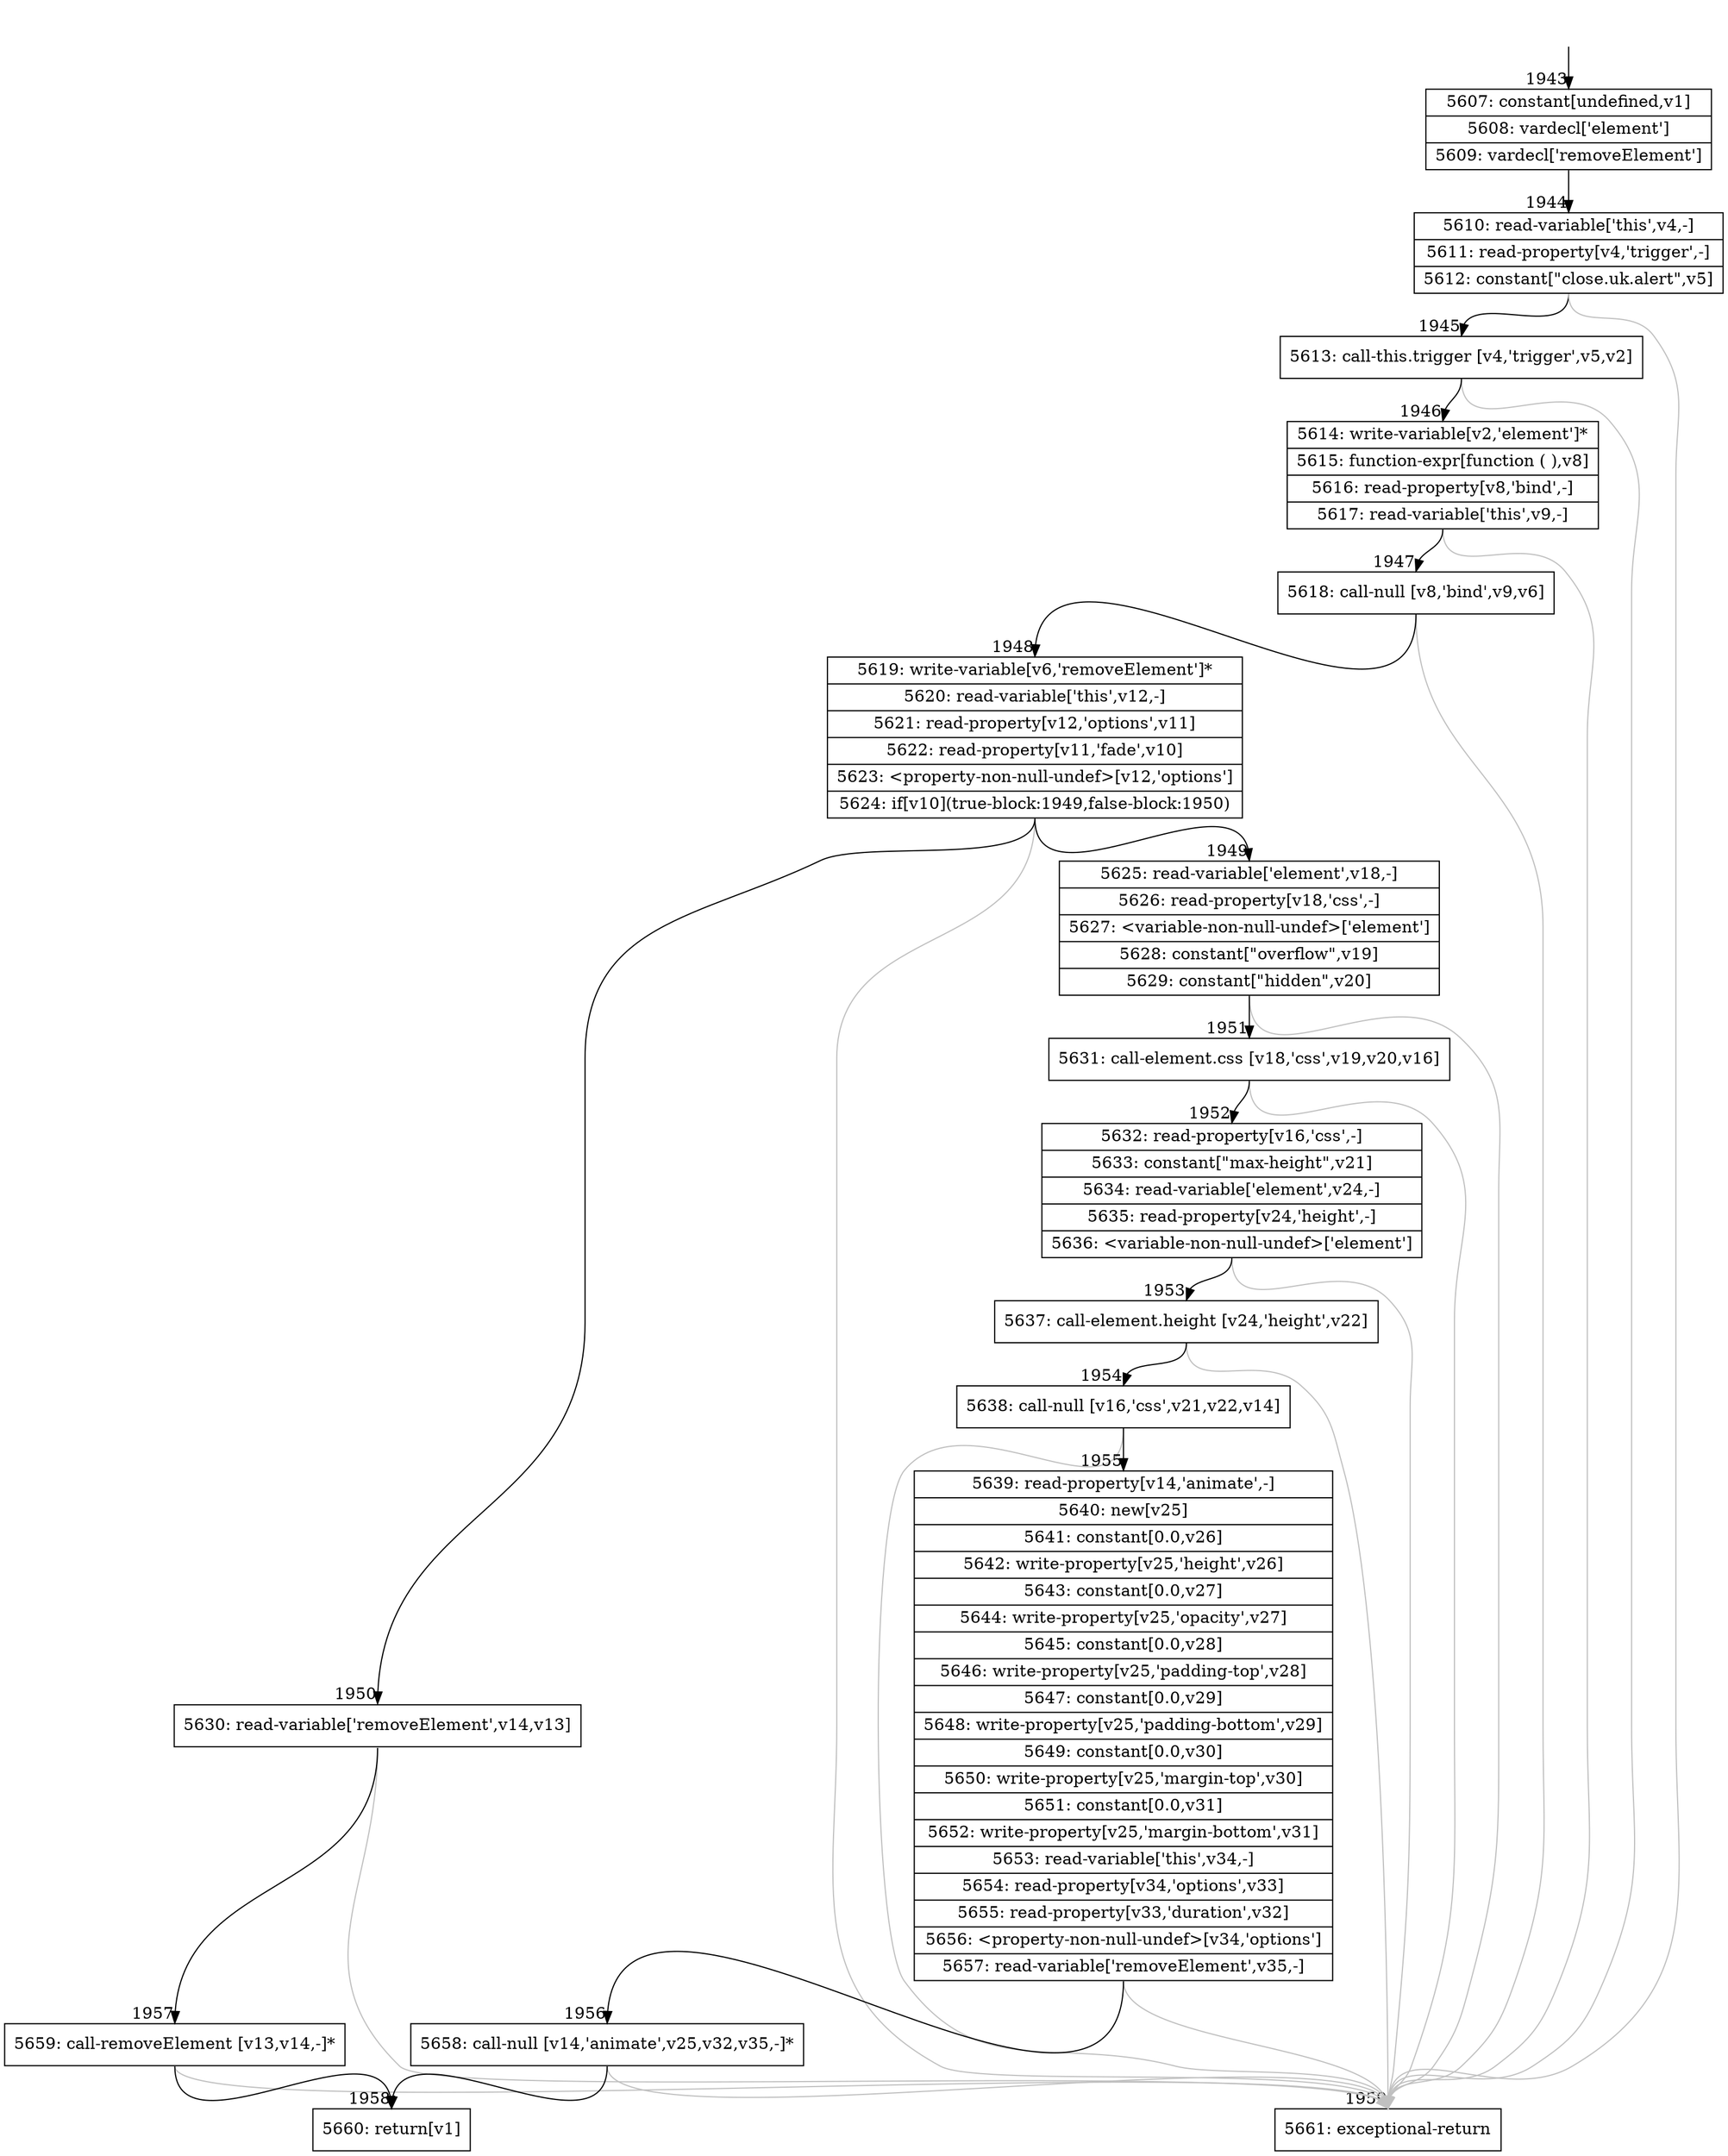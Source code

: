 digraph {
rankdir="TD"
BB_entry156[shape=none,label=""];
BB_entry156 -> BB1943 [tailport=s, headport=n, headlabel="    1943"]
BB1943 [shape=record label="{5607: constant[undefined,v1]|5608: vardecl['element']|5609: vardecl['removeElement']}" ] 
BB1943 -> BB1944 [tailport=s, headport=n, headlabel="      1944"]
BB1944 [shape=record label="{5610: read-variable['this',v4,-]|5611: read-property[v4,'trigger',-]|5612: constant[\"close.uk.alert\",v5]}" ] 
BB1944 -> BB1945 [tailport=s, headport=n, headlabel="      1945"]
BB1944 -> BB1959 [tailport=s, headport=n, color=gray, headlabel="      1959"]
BB1945 [shape=record label="{5613: call-this.trigger [v4,'trigger',v5,v2]}" ] 
BB1945 -> BB1946 [tailport=s, headport=n, headlabel="      1946"]
BB1945 -> BB1959 [tailport=s, headport=n, color=gray]
BB1946 [shape=record label="{5614: write-variable[v2,'element']*|5615: function-expr[function ( ),v8]|5616: read-property[v8,'bind',-]|5617: read-variable['this',v9,-]}" ] 
BB1946 -> BB1947 [tailport=s, headport=n, headlabel="      1947"]
BB1946 -> BB1959 [tailport=s, headport=n, color=gray]
BB1947 [shape=record label="{5618: call-null [v8,'bind',v9,v6]}" ] 
BB1947 -> BB1948 [tailport=s, headport=n, headlabel="      1948"]
BB1947 -> BB1959 [tailport=s, headport=n, color=gray]
BB1948 [shape=record label="{5619: write-variable[v6,'removeElement']*|5620: read-variable['this',v12,-]|5621: read-property[v12,'options',v11]|5622: read-property[v11,'fade',v10]|5623: \<property-non-null-undef\>[v12,'options']|5624: if[v10](true-block:1949,false-block:1950)}" ] 
BB1948 -> BB1949 [tailport=s, headport=n, headlabel="      1949"]
BB1948 -> BB1950 [tailport=s, headport=n, headlabel="      1950"]
BB1948 -> BB1959 [tailport=s, headport=n, color=gray]
BB1949 [shape=record label="{5625: read-variable['element',v18,-]|5626: read-property[v18,'css',-]|5627: \<variable-non-null-undef\>['element']|5628: constant[\"overflow\",v19]|5629: constant[\"hidden\",v20]}" ] 
BB1949 -> BB1951 [tailport=s, headport=n, headlabel="      1951"]
BB1949 -> BB1959 [tailport=s, headport=n, color=gray]
BB1950 [shape=record label="{5630: read-variable['removeElement',v14,v13]}" ] 
BB1950 -> BB1957 [tailport=s, headport=n, headlabel="      1957"]
BB1950 -> BB1959 [tailport=s, headport=n, color=gray]
BB1951 [shape=record label="{5631: call-element.css [v18,'css',v19,v20,v16]}" ] 
BB1951 -> BB1952 [tailport=s, headport=n, headlabel="      1952"]
BB1951 -> BB1959 [tailport=s, headport=n, color=gray]
BB1952 [shape=record label="{5632: read-property[v16,'css',-]|5633: constant[\"max-height\",v21]|5634: read-variable['element',v24,-]|5635: read-property[v24,'height',-]|5636: \<variable-non-null-undef\>['element']}" ] 
BB1952 -> BB1953 [tailport=s, headport=n, headlabel="      1953"]
BB1952 -> BB1959 [tailport=s, headport=n, color=gray]
BB1953 [shape=record label="{5637: call-element.height [v24,'height',v22]}" ] 
BB1953 -> BB1954 [tailport=s, headport=n, headlabel="      1954"]
BB1953 -> BB1959 [tailport=s, headport=n, color=gray]
BB1954 [shape=record label="{5638: call-null [v16,'css',v21,v22,v14]}" ] 
BB1954 -> BB1955 [tailport=s, headport=n, headlabel="      1955"]
BB1954 -> BB1959 [tailport=s, headport=n, color=gray]
BB1955 [shape=record label="{5639: read-property[v14,'animate',-]|5640: new[v25]|5641: constant[0.0,v26]|5642: write-property[v25,'height',v26]|5643: constant[0.0,v27]|5644: write-property[v25,'opacity',v27]|5645: constant[0.0,v28]|5646: write-property[v25,'padding-top',v28]|5647: constant[0.0,v29]|5648: write-property[v25,'padding-bottom',v29]|5649: constant[0.0,v30]|5650: write-property[v25,'margin-top',v30]|5651: constant[0.0,v31]|5652: write-property[v25,'margin-bottom',v31]|5653: read-variable['this',v34,-]|5654: read-property[v34,'options',v33]|5655: read-property[v33,'duration',v32]|5656: \<property-non-null-undef\>[v34,'options']|5657: read-variable['removeElement',v35,-]}" ] 
BB1955 -> BB1956 [tailport=s, headport=n, headlabel="      1956"]
BB1955 -> BB1959 [tailport=s, headport=n, color=gray]
BB1956 [shape=record label="{5658: call-null [v14,'animate',v25,v32,v35,-]*}" ] 
BB1956 -> BB1958 [tailport=s, headport=n, headlabel="      1958"]
BB1956 -> BB1959 [tailport=s, headport=n, color=gray]
BB1957 [shape=record label="{5659: call-removeElement [v13,v14,-]*}" ] 
BB1957 -> BB1958 [tailport=s, headport=n]
BB1957 -> BB1959 [tailport=s, headport=n, color=gray]
BB1958 [shape=record label="{5660: return[v1]}" ] 
BB1959 [shape=record label="{5661: exceptional-return}" ] 
//#$~ 1494
}
